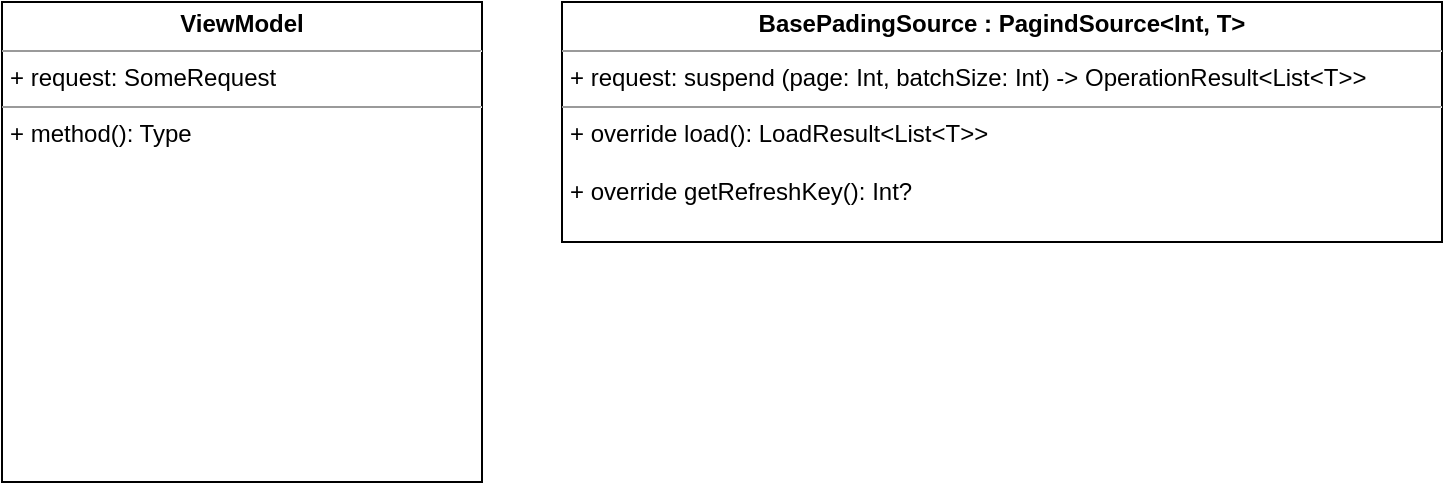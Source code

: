<mxfile version="22.1.7" type="github">
  <diagram name="Страница — 1" id="BKeoi8arGAfsqAMdIyRO">
    <mxGraphModel dx="1085" dy="584" grid="1" gridSize="10" guides="1" tooltips="1" connect="1" arrows="1" fold="1" page="1" pageScale="1" pageWidth="827" pageHeight="1169" math="0" shadow="0">
      <root>
        <mxCell id="0" />
        <mxCell id="1" parent="0" />
        <mxCell id="5sW-IGkRng8ezyYUU3Sy-19" value="&lt;p style=&quot;margin:0px;margin-top:4px;text-align:center;&quot;&gt;&lt;b&gt;ViewModel&lt;/b&gt;&lt;br&gt;&lt;/p&gt;&lt;hr size=&quot;1&quot;&gt;&lt;p style=&quot;margin:0px;margin-left:4px;&quot;&gt;+ request: SomeRequest&lt;/p&gt;&lt;hr size=&quot;1&quot;&gt;&lt;p style=&quot;margin:0px;margin-left:4px;&quot;&gt;+ method(): Type&lt;/p&gt;" style="verticalAlign=top;align=left;overflow=fill;fontSize=12;fontFamily=Helvetica;html=1;whiteSpace=wrap;" vertex="1" parent="1">
          <mxGeometry x="80" y="80" width="240" height="240" as="geometry" />
        </mxCell>
        <mxCell id="5sW-IGkRng8ezyYUU3Sy-20" value="&lt;p style=&quot;margin:0px;margin-top:4px;text-align:center;&quot;&gt;&lt;b&gt;BasePadingSource : PagindSource&amp;lt;Int, T&amp;gt;&lt;br&gt;&lt;/b&gt;&lt;/p&gt;&lt;hr size=&quot;1&quot;&gt;&lt;p style=&quot;margin:0px;margin-left:4px;&quot;&gt;+ request: suspend (page: Int, batchSize: Int) -&amp;gt; OperationResult&amp;lt;List&amp;lt;T&amp;gt;&amp;gt;&lt;br&gt;&lt;/p&gt;&lt;hr size=&quot;1&quot;&gt;&lt;p style=&quot;margin:0px;margin-left:4px;&quot;&gt;+ override load(): LoadResult&amp;lt;List&amp;lt;T&amp;gt;&amp;gt;&lt;br&gt;&lt;/p&gt;&lt;p style=&quot;margin:0px;margin-left:4px;&quot;&gt;&lt;br&gt;&lt;/p&gt;&lt;p style=&quot;margin:0px;margin-left:4px;&quot;&gt;+ override getRefreshKey(): Int?&lt;br&gt;&lt;/p&gt;" style="verticalAlign=top;align=left;overflow=fill;fontSize=12;fontFamily=Helvetica;html=1;whiteSpace=wrap;" vertex="1" parent="1">
          <mxGeometry x="360" y="80" width="440" height="120" as="geometry" />
        </mxCell>
      </root>
    </mxGraphModel>
  </diagram>
</mxfile>
